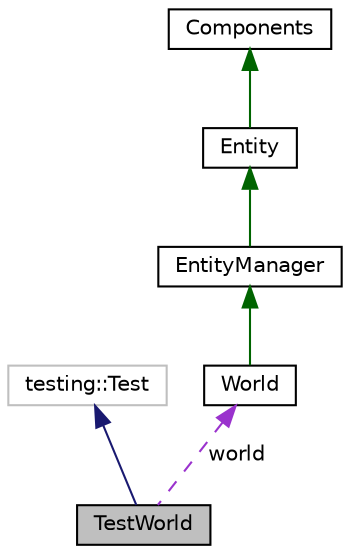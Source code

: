 digraph "TestWorld"
{
 // LATEX_PDF_SIZE
  edge [fontname="Helvetica",fontsize="10",labelfontname="Helvetica",labelfontsize="10"];
  node [fontname="Helvetica",fontsize="10",shape=record];
  Node1 [label="TestWorld",height=0.2,width=0.4,color="black", fillcolor="grey75", style="filled", fontcolor="black",tooltip=" "];
  Node2 -> Node1 [dir="back",color="midnightblue",fontsize="10",style="solid",fontname="Helvetica"];
  Node2 [label="testing::Test",height=0.2,width=0.4,color="grey75", fillcolor="white", style="filled",tooltip=" "];
  Node3 -> Node1 [dir="back",color="darkorchid3",fontsize="10",style="dashed",label=" world" ,fontname="Helvetica"];
  Node3 [label="World",height=0.2,width=0.4,color="black", fillcolor="white", style="filled",URL="$d6/d39/classWorld.html",tooltip="World class: World is a class that represents the world of the game."];
  Node4 -> Node3 [dir="back",color="darkgreen",fontsize="10",style="solid",fontname="Helvetica"];
  Node4 [label="EntityManager",height=0.2,width=0.4,color="black", fillcolor="white", style="filled",URL="$dd/d5f/classEntityManager.html",tooltip=" "];
  Node5 -> Node4 [dir="back",color="darkgreen",fontsize="10",style="solid",fontname="Helvetica"];
  Node5 [label="Entity",height=0.2,width=0.4,color="black", fillcolor="white", style="filled",URL="$da/d61/classEntity.html",tooltip="Entity class: Entity is a class that represents an entity in the game."];
  Node6 -> Node5 [dir="back",color="darkgreen",fontsize="10",style="solid",fontname="Helvetica"];
  Node6 [label="Components",height=0.2,width=0.4,color="black", fillcolor="white", style="filled",URL="$db/d46/classComponents.html",tooltip="Components class: Components is a class that represents a component in the game."];
}
